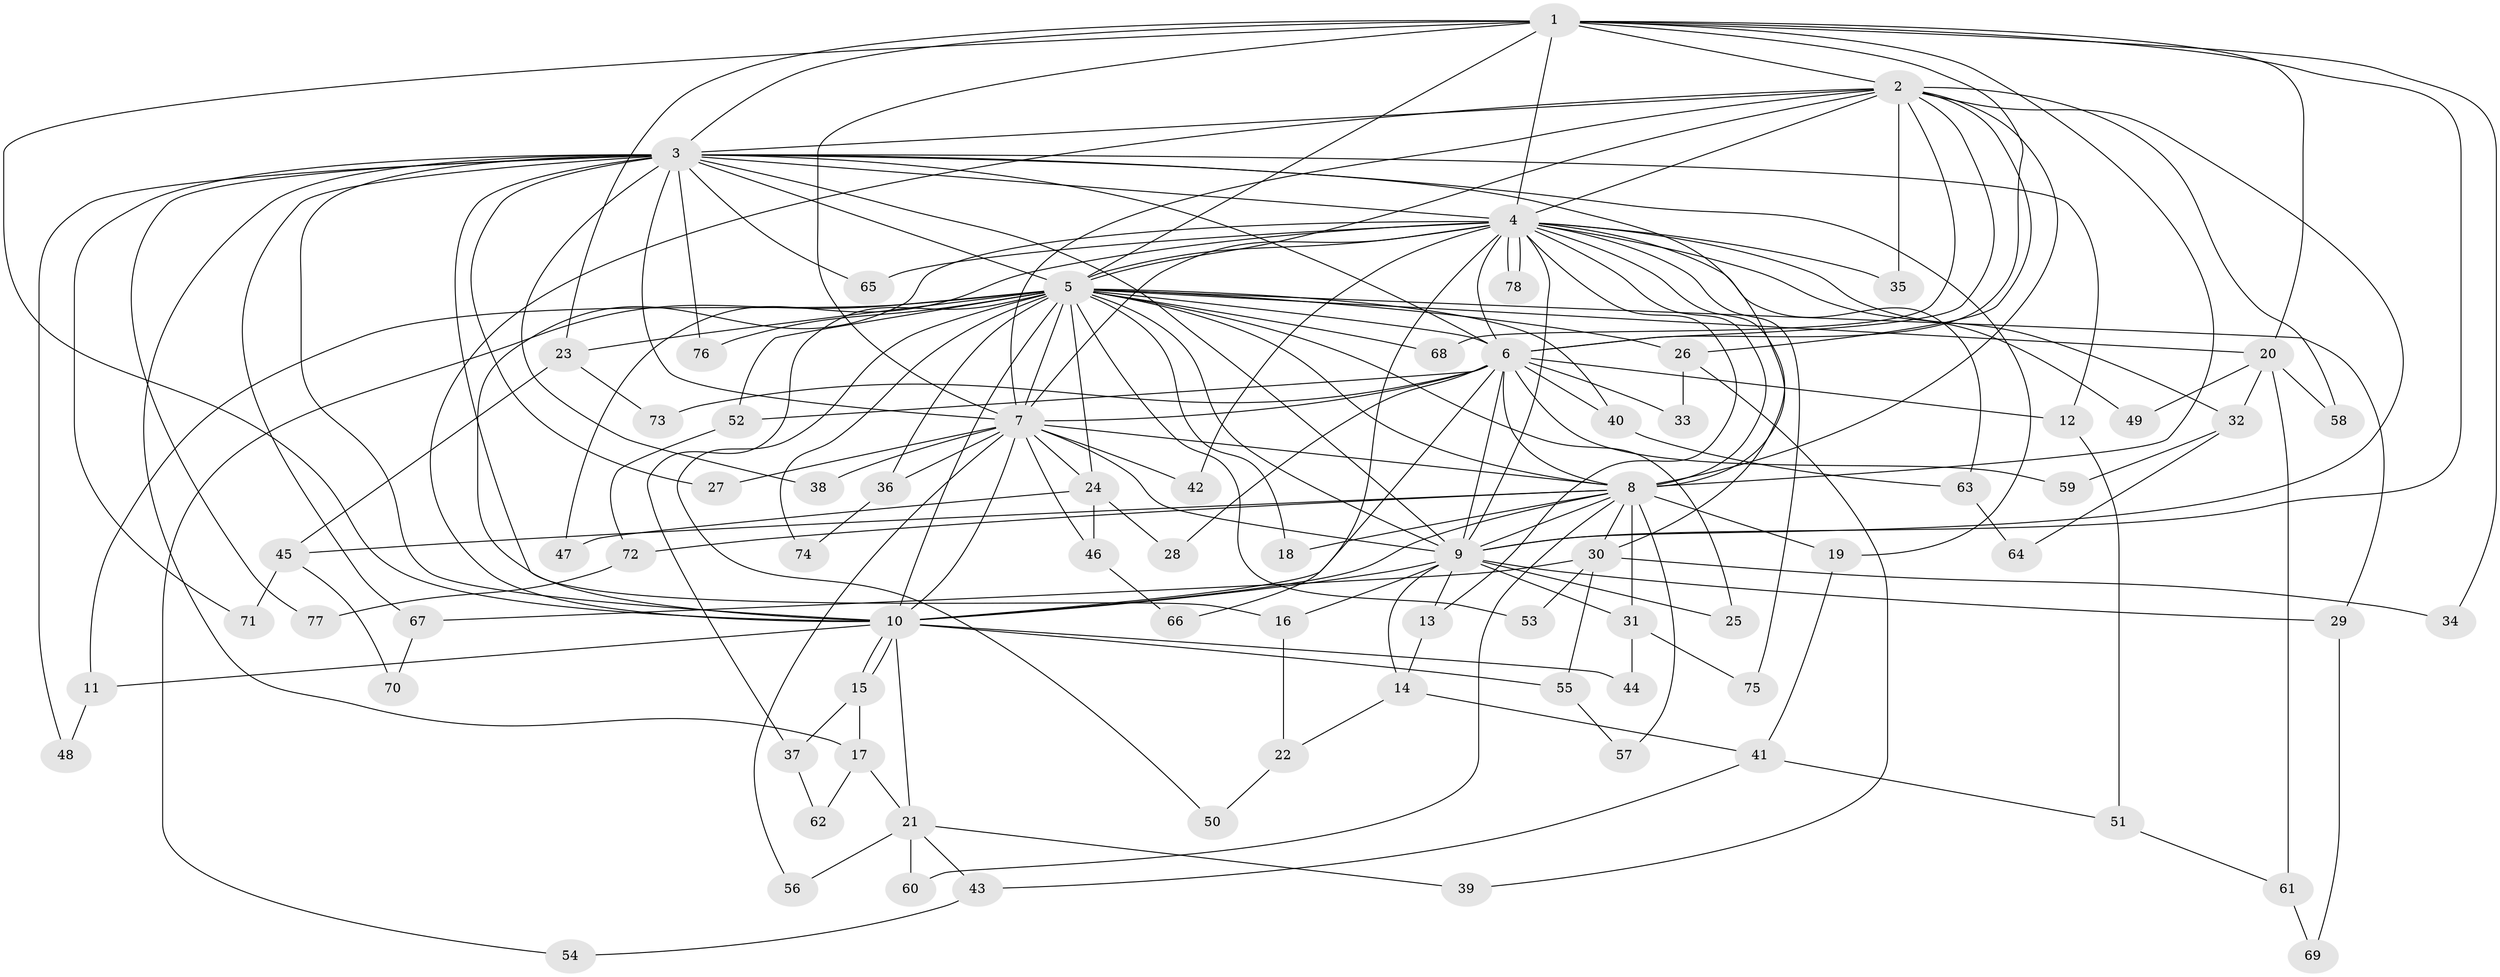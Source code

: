 // Generated by graph-tools (version 1.1) at 2025/01/03/09/25 03:01:28]
// undirected, 78 vertices, 181 edges
graph export_dot {
graph [start="1"]
  node [color=gray90,style=filled];
  1;
  2;
  3;
  4;
  5;
  6;
  7;
  8;
  9;
  10;
  11;
  12;
  13;
  14;
  15;
  16;
  17;
  18;
  19;
  20;
  21;
  22;
  23;
  24;
  25;
  26;
  27;
  28;
  29;
  30;
  31;
  32;
  33;
  34;
  35;
  36;
  37;
  38;
  39;
  40;
  41;
  42;
  43;
  44;
  45;
  46;
  47;
  48;
  49;
  50;
  51;
  52;
  53;
  54;
  55;
  56;
  57;
  58;
  59;
  60;
  61;
  62;
  63;
  64;
  65;
  66;
  67;
  68;
  69;
  70;
  71;
  72;
  73;
  74;
  75;
  76;
  77;
  78;
  1 -- 2;
  1 -- 3;
  1 -- 4;
  1 -- 5;
  1 -- 6;
  1 -- 7;
  1 -- 8;
  1 -- 9;
  1 -- 10;
  1 -- 20;
  1 -- 23;
  1 -- 34;
  2 -- 3;
  2 -- 4;
  2 -- 5;
  2 -- 6;
  2 -- 7;
  2 -- 8;
  2 -- 9;
  2 -- 10;
  2 -- 26;
  2 -- 35;
  2 -- 58;
  2 -- 68;
  3 -- 4;
  3 -- 5;
  3 -- 6;
  3 -- 7;
  3 -- 8;
  3 -- 9;
  3 -- 10;
  3 -- 12;
  3 -- 16;
  3 -- 17;
  3 -- 19;
  3 -- 27;
  3 -- 38;
  3 -- 48;
  3 -- 65;
  3 -- 67;
  3 -- 71;
  3 -- 76;
  3 -- 77;
  4 -- 5;
  4 -- 6;
  4 -- 7;
  4 -- 8;
  4 -- 9;
  4 -- 10;
  4 -- 13;
  4 -- 30;
  4 -- 32;
  4 -- 35;
  4 -- 42;
  4 -- 47;
  4 -- 49;
  4 -- 63;
  4 -- 65;
  4 -- 66;
  4 -- 75;
  4 -- 78;
  4 -- 78;
  5 -- 6;
  5 -- 7;
  5 -- 8;
  5 -- 9;
  5 -- 10;
  5 -- 11;
  5 -- 18;
  5 -- 20;
  5 -- 23;
  5 -- 24;
  5 -- 25;
  5 -- 26;
  5 -- 29;
  5 -- 36;
  5 -- 37;
  5 -- 40;
  5 -- 50;
  5 -- 52;
  5 -- 53;
  5 -- 54;
  5 -- 68;
  5 -- 74;
  5 -- 76;
  6 -- 7;
  6 -- 8;
  6 -- 9;
  6 -- 10;
  6 -- 12;
  6 -- 28;
  6 -- 33;
  6 -- 40;
  6 -- 52;
  6 -- 59;
  6 -- 73;
  7 -- 8;
  7 -- 9;
  7 -- 10;
  7 -- 24;
  7 -- 27;
  7 -- 36;
  7 -- 38;
  7 -- 42;
  7 -- 46;
  7 -- 56;
  8 -- 9;
  8 -- 10;
  8 -- 18;
  8 -- 19;
  8 -- 30;
  8 -- 31;
  8 -- 45;
  8 -- 57;
  8 -- 60;
  8 -- 72;
  9 -- 10;
  9 -- 13;
  9 -- 14;
  9 -- 16;
  9 -- 25;
  9 -- 29;
  9 -- 31;
  10 -- 11;
  10 -- 15;
  10 -- 15;
  10 -- 21;
  10 -- 44;
  10 -- 55;
  11 -- 48;
  12 -- 51;
  13 -- 14;
  14 -- 22;
  14 -- 41;
  15 -- 17;
  15 -- 37;
  16 -- 22;
  17 -- 21;
  17 -- 62;
  19 -- 41;
  20 -- 32;
  20 -- 49;
  20 -- 58;
  20 -- 61;
  21 -- 39;
  21 -- 43;
  21 -- 56;
  21 -- 60;
  22 -- 50;
  23 -- 45;
  23 -- 73;
  24 -- 28;
  24 -- 46;
  24 -- 47;
  26 -- 33;
  26 -- 39;
  29 -- 69;
  30 -- 34;
  30 -- 53;
  30 -- 55;
  30 -- 67;
  31 -- 44;
  31 -- 75;
  32 -- 59;
  32 -- 64;
  36 -- 74;
  37 -- 62;
  40 -- 63;
  41 -- 43;
  41 -- 51;
  43 -- 54;
  45 -- 70;
  45 -- 71;
  46 -- 66;
  51 -- 61;
  52 -- 72;
  55 -- 57;
  61 -- 69;
  63 -- 64;
  67 -- 70;
  72 -- 77;
}
